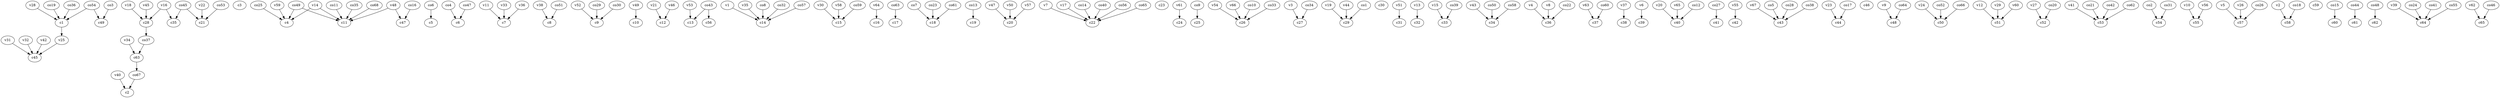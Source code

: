 strict digraph  {
c1;
c2;
c3;
c4;
c5;
c6;
c7;
c8;
c9;
c10;
c11;
c12;
c13;
c14;
c15;
c16;
c17;
c18;
c19;
c20;
c21;
c22;
c23;
c24;
c25;
c26;
c27;
c28;
c29;
c30;
c31;
c32;
c33;
c34;
c35;
c36;
c37;
c38;
c39;
c40;
c41;
c42;
c43;
c44;
c45;
c46;
c47;
c48;
c49;
c50;
c51;
c52;
c53;
c54;
c55;
c56;
c57;
c58;
c59;
c60;
c61;
c62;
c63;
c64;
c65;
v1;
v2;
v3;
v4;
v5;
v6;
v7;
v8;
v9;
v10;
v11;
v12;
v13;
v14;
v15;
v16;
v17;
v18;
v19;
v20;
v21;
v22;
v23;
v24;
v25;
v26;
v27;
v28;
v29;
v30;
v31;
v32;
v33;
v34;
v35;
v36;
v37;
v38;
v39;
v40;
v41;
v42;
v43;
v44;
v45;
v46;
v47;
v48;
v49;
v50;
v51;
v52;
v53;
v54;
v55;
v56;
v57;
v58;
v59;
v60;
v61;
v62;
v63;
v64;
v65;
v66;
v67;
co1;
co2;
co3;
co4;
co5;
co6;
co7;
co8;
co9;
co10;
co11;
co12;
co13;
co14;
co15;
co16;
co17;
co18;
co19;
co20;
co21;
co22;
co23;
co24;
co25;
co26;
co27;
co28;
co29;
co30;
co31;
co32;
co33;
co34;
co35;
co36;
co37;
co38;
co39;
co40;
co41;
co42;
co43;
co44;
co45;
co46;
co47;
co48;
co49;
co50;
co51;
co52;
co53;
co54;
co55;
co56;
co57;
co58;
co59;
co60;
co61;
co62;
co63;
co64;
co65;
co66;
co67;
co68;
c1 -> v25  [weight=1];
c28 -> co37  [weight=1];
c63 -> co67  [weight=1];
v1 -> c14  [weight=1];
v2 -> c58  [weight=1];
v3 -> c27  [weight=1];
v4 -> c36  [weight=1];
v5 -> c57  [weight=1];
v6 -> c39  [weight=1];
v7 -> c22  [weight=1];
v8 -> c36  [weight=1];
v9 -> c48  [weight=1];
v10 -> c55  [weight=1];
v11 -> c7  [weight=1];
v12 -> c51  [weight=1];
v13 -> c32  [weight=1];
v14 -> c11  [weight=1];
v14 -> c4  [weight=1];
v15 -> c33  [weight=1];
v16 -> c28  [weight=1];
v16 -> c35  [weight=1];
v17 -> c22  [weight=1];
v18 -> c28  [weight=1];
v19 -> c29  [weight=1];
v20 -> c40  [weight=1];
v21 -> c12  [weight=1];
v22 -> c21  [weight=1];
v23 -> c44  [weight=1];
v24 -> c50  [weight=1];
v25 -> c45  [weight=1];
v26 -> c57  [weight=1];
v27 -> c52  [weight=1];
v28 -> c1  [weight=1];
v29 -> c51  [weight=1];
v30 -> c15  [weight=1];
v31 -> c45  [weight=1];
v32 -> c45  [weight=1];
v33 -> c7  [weight=1];
v34 -> c63  [weight=1];
v35 -> c14  [weight=1];
v36 -> c7  [weight=1];
v37 -> c38  [weight=1];
v38 -> c8  [weight=1];
v39 -> c64  [weight=1];
v40 -> c2  [weight=1];
v41 -> c53  [weight=1];
v42 -> c45  [weight=1];
v43 -> c34  [weight=1];
v44 -> c29  [weight=1];
v45 -> c28  [weight=1];
v46 -> c12  [weight=1];
v47 -> c20  [weight=1];
v48 -> c11  [weight=1];
v48 -> c47  [weight=1];
v49 -> c10  [weight=1];
v50 -> c20  [weight=1];
v51 -> c31  [weight=1];
v52 -> c9  [weight=1];
v53 -> c13  [weight=1];
v54 -> c26  [weight=1];
v55 -> c42  [weight=1];
v56 -> c55  [weight=1];
v57 -> c20  [weight=1];
v58 -> c15  [weight=1];
v59 -> c4  [weight=1];
v60 -> c51  [weight=1];
v61 -> c24  [weight=1];
v62 -> c65  [weight=1];
v63 -> c37  [weight=1];
v64 -> c16  [weight=1];
v65 -> c40  [weight=1];
v66 -> c26  [weight=1];
v67 -> c43  [weight=1];
co1 -> c29  [weight=1];
co2 -> c54  [weight=1];
co3 -> c49  [weight=1];
co4 -> c6  [weight=1];
co5 -> c43  [weight=1];
co6 -> c5  [weight=1];
co7 -> c18  [weight=1];
co8 -> c14  [weight=1];
co9 -> c25  [weight=1];
co10 -> c26  [weight=1];
co11 -> c11  [weight=1];
co12 -> c40  [weight=1];
co13 -> c19  [weight=1];
co14 -> c22  [weight=1];
co15 -> c60  [weight=1];
co16 -> c47  [weight=1];
co17 -> c44  [weight=1];
co18 -> c58  [weight=1];
co19 -> c1  [weight=1];
co20 -> c52  [weight=1];
co21 -> c53  [weight=1];
co22 -> c36  [weight=1];
co23 -> c18  [weight=1];
co24 -> c64  [weight=1];
co25 -> c4  [weight=1];
co26 -> c57  [weight=1];
co27 -> c41  [weight=1];
co28 -> c43  [weight=1];
co29 -> c9  [weight=1];
co30 -> c9  [weight=1];
co31 -> c54  [weight=1];
co32 -> c14  [weight=1];
co33 -> c26  [weight=1];
co34 -> c27  [weight=1];
co35 -> c11  [weight=1];
co36 -> c1  [weight=1];
co37 -> c63  [weight=1];
co38 -> c43  [weight=1];
co39 -> c33  [weight=1];
co40 -> c22  [weight=1];
co41 -> c64  [weight=1];
co42 -> c53  [weight=1];
co43 -> c13  [weight=1];
co43 -> c56  [weight=1];
co44 -> c61  [weight=1];
co45 -> c35  [weight=1];
co45 -> c21  [weight=1];
co46 -> c65  [weight=1];
co47 -> c6  [weight=1];
co48 -> c62  [weight=1];
co49 -> c4  [weight=1];
co49 -> c11  [weight=1];
co50 -> c34  [weight=1];
co51 -> c8  [weight=1];
co52 -> c50  [weight=1];
co53 -> c21  [weight=1];
co54 -> c1  [weight=1];
co54 -> c49  [weight=1];
co55 -> c64  [weight=1];
co56 -> c22  [weight=1];
co57 -> c14  [weight=1];
co58 -> c34  [weight=1];
co59 -> c15  [weight=1];
co60 -> c37  [weight=1];
co61 -> c18  [weight=1];
co62 -> c53  [weight=1];
co63 -> c17  [weight=1];
co64 -> c48  [weight=1];
co65 -> c22  [weight=1];
co66 -> c50  [weight=1];
co67 -> c2  [weight=1];
co68 -> c11  [weight=1];
}
